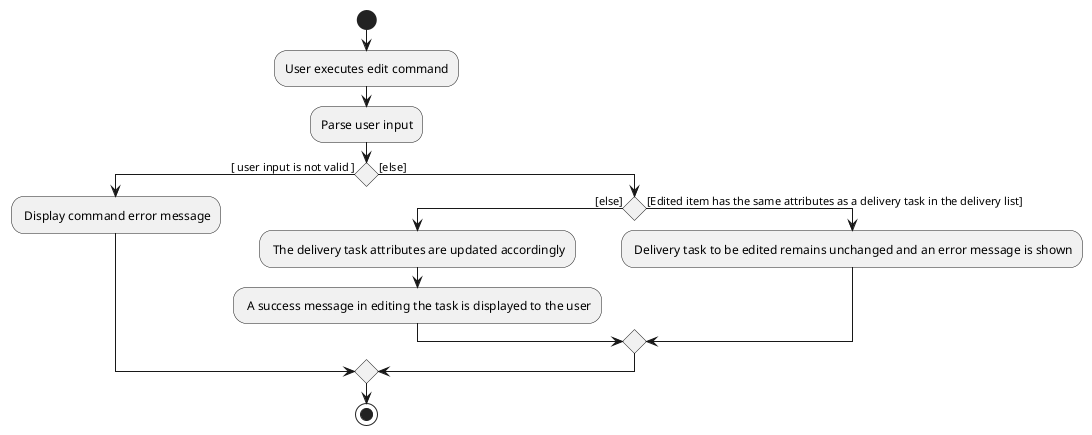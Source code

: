 @startuml
'https://plantuml.com/activity-diagram-beta

start
:User executes edit command;
:Parse user input;
if () then ([ user input is not valid ])
    : Display command error message;
else ([else])
    if () then ([else])
        : The delivery task attributes are updated accordingly;
        : A success message in editing the task is displayed to the user;
    else ([Edited item has the same attributes as a delivery task in the delivery list])
        : Delivery task to be edited remains unchanged and an error message is shown;
    endif
endif
stop

@enduml
